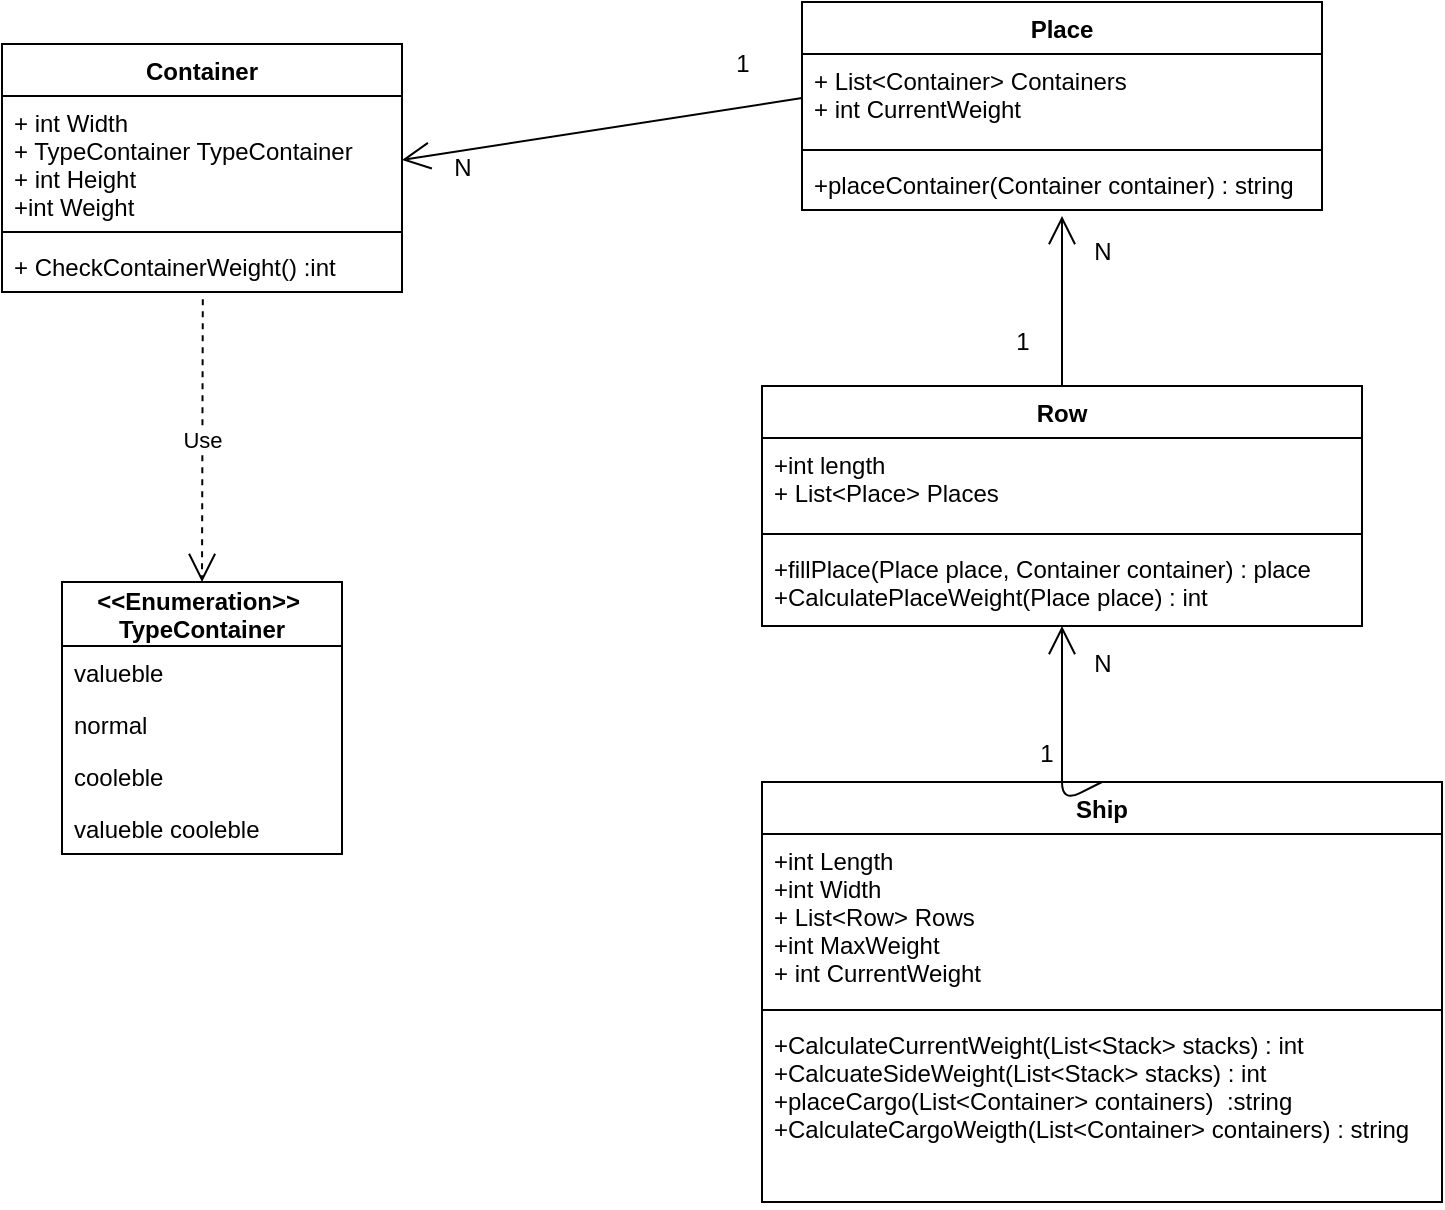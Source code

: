 <mxfile version="12.5.1" type="device"><diagram id="iGU06Fxgcr49U_POsudN" name="Page-1"><mxGraphModel dx="1038" dy="588" grid="1" gridSize="10" guides="1" tooltips="1" connect="1" arrows="1" fold="1" page="1" pageScale="1" pageWidth="827" pageHeight="1169" math="0" shadow="0"><root><mxCell id="0"/><mxCell id="1" parent="0"/><mxCell id="10tME8yiavxaKc8SBJ0--1" value="Ship" style="swimlane;fontStyle=1;align=center;verticalAlign=top;childLayout=stackLayout;horizontal=1;startSize=26;horizontalStack=0;resizeParent=1;resizeParentMax=0;resizeLast=0;collapsible=1;marginBottom=0;" parent="1" vertex="1"><mxGeometry x="440" y="410" width="340" height="210" as="geometry"/></mxCell><mxCell id="10tME8yiavxaKc8SBJ0--2" value="+int Length&#10;+int Width&#10;+ List&lt;Row&gt; Rows&#10;+int MaxWeight&#10;+ int CurrentWeight" style="text;strokeColor=none;fillColor=none;align=left;verticalAlign=top;spacingLeft=4;spacingRight=4;overflow=hidden;rotatable=0;points=[[0,0.5],[1,0.5]];portConstraint=eastwest;" parent="10tME8yiavxaKc8SBJ0--1" vertex="1"><mxGeometry y="26" width="340" height="84" as="geometry"/></mxCell><mxCell id="10tME8yiavxaKc8SBJ0--3" value="" style="line;strokeWidth=1;fillColor=none;align=left;verticalAlign=middle;spacingTop=-1;spacingLeft=3;spacingRight=3;rotatable=0;labelPosition=right;points=[];portConstraint=eastwest;" parent="10tME8yiavxaKc8SBJ0--1" vertex="1"><mxGeometry y="110" width="340" height="8" as="geometry"/></mxCell><mxCell id="10tME8yiavxaKc8SBJ0--4" value="+CalculateCurrentWeight(List&lt;Stack&gt; stacks) : int&#10;+CalcuateSideWeight(List&lt;Stack&gt; stacks) : int&#10;+placeCargo(List&lt;Container&gt; containers)  :string&#10;+CalculateCargoWeigth(List&lt;Container&gt; containers) : string" style="text;strokeColor=none;fillColor=none;align=left;verticalAlign=top;spacingLeft=4;spacingRight=4;overflow=hidden;rotatable=0;points=[[0,0.5],[1,0.5]];portConstraint=eastwest;" parent="10tME8yiavxaKc8SBJ0--1" vertex="1"><mxGeometry y="118" width="340" height="92" as="geometry"/></mxCell><mxCell id="10tME8yiavxaKc8SBJ0--13" value="&lt;&lt;Enumeration&gt;&gt; &#10;TypeContainer" style="swimlane;fontStyle=1;childLayout=stackLayout;horizontal=1;startSize=32;fillColor=none;horizontalStack=0;resizeParent=1;resizeParentMax=0;resizeLast=0;collapsible=1;marginBottom=0;" parent="1" vertex="1"><mxGeometry x="90" y="310" width="140" height="136" as="geometry"/></mxCell><mxCell id="10tME8yiavxaKc8SBJ0--14" value="valueble " style="text;strokeColor=none;fillColor=none;align=left;verticalAlign=top;spacingLeft=4;spacingRight=4;overflow=hidden;rotatable=0;points=[[0,0.5],[1,0.5]];portConstraint=eastwest;" parent="10tME8yiavxaKc8SBJ0--13" vertex="1"><mxGeometry y="32" width="140" height="26" as="geometry"/></mxCell><mxCell id="10tME8yiavxaKc8SBJ0--15" value="normal" style="text;strokeColor=none;fillColor=none;align=left;verticalAlign=top;spacingLeft=4;spacingRight=4;overflow=hidden;rotatable=0;points=[[0,0.5],[1,0.5]];portConstraint=eastwest;" parent="10tME8yiavxaKc8SBJ0--13" vertex="1"><mxGeometry y="58" width="140" height="26" as="geometry"/></mxCell><mxCell id="10tME8yiavxaKc8SBJ0--16" value="cooleble" style="text;strokeColor=none;fillColor=none;align=left;verticalAlign=top;spacingLeft=4;spacingRight=4;overflow=hidden;rotatable=0;points=[[0,0.5],[1,0.5]];portConstraint=eastwest;" parent="10tME8yiavxaKc8SBJ0--13" vertex="1"><mxGeometry y="84" width="140" height="26" as="geometry"/></mxCell><mxCell id="10tME8yiavxaKc8SBJ0--26" value="valueble cooleble" style="text;strokeColor=none;fillColor=none;align=left;verticalAlign=top;spacingLeft=4;spacingRight=4;overflow=hidden;rotatable=0;points=[[0,0.5],[1,0.5]];portConstraint=eastwest;" parent="10tME8yiavxaKc8SBJ0--13" vertex="1"><mxGeometry y="110" width="140" height="26" as="geometry"/></mxCell><mxCell id="10tME8yiavxaKc8SBJ0--18" value="Row" style="swimlane;fontStyle=1;align=center;verticalAlign=top;childLayout=stackLayout;horizontal=1;startSize=26;horizontalStack=0;resizeParent=1;resizeParentMax=0;resizeLast=0;collapsible=1;marginBottom=0;" parent="1" vertex="1"><mxGeometry x="440" y="212" width="300" height="120" as="geometry"/></mxCell><mxCell id="10tME8yiavxaKc8SBJ0--19" value="+int length&#10;+ List&lt;Place&gt; Places" style="text;strokeColor=none;fillColor=none;align=left;verticalAlign=top;spacingLeft=4;spacingRight=4;overflow=hidden;rotatable=0;points=[[0,0.5],[1,0.5]];portConstraint=eastwest;" parent="10tME8yiavxaKc8SBJ0--18" vertex="1"><mxGeometry y="26" width="300" height="44" as="geometry"/></mxCell><mxCell id="10tME8yiavxaKc8SBJ0--20" value="" style="line;strokeWidth=1;fillColor=none;align=left;verticalAlign=middle;spacingTop=-1;spacingLeft=3;spacingRight=3;rotatable=0;labelPosition=right;points=[];portConstraint=eastwest;" parent="10tME8yiavxaKc8SBJ0--18" vertex="1"><mxGeometry y="70" width="300" height="8" as="geometry"/></mxCell><mxCell id="10tME8yiavxaKc8SBJ0--21" value="+fillPlace(Place place, Container container) : place&#10;+CalculatePlaceWeight(Place place) : int" style="text;strokeColor=none;fillColor=none;align=left;verticalAlign=top;spacingLeft=4;spacingRight=4;overflow=hidden;rotatable=0;points=[[0,0.5],[1,0.5]];portConstraint=eastwest;" parent="10tME8yiavxaKc8SBJ0--18" vertex="1"><mxGeometry y="78" width="300" height="42" as="geometry"/></mxCell><mxCell id="10tME8yiavxaKc8SBJ0--22" value="Place" style="swimlane;fontStyle=1;align=center;verticalAlign=top;childLayout=stackLayout;horizontal=1;startSize=26;horizontalStack=0;resizeParent=1;resizeParentMax=0;resizeLast=0;collapsible=1;marginBottom=0;" parent="1" vertex="1"><mxGeometry x="460" y="20" width="260" height="104" as="geometry"/></mxCell><mxCell id="10tME8yiavxaKc8SBJ0--23" value="+ List&lt;Container&gt; Containers&#10;+ int CurrentWeight" style="text;strokeColor=none;fillColor=none;align=left;verticalAlign=top;spacingLeft=4;spacingRight=4;overflow=hidden;rotatable=0;points=[[0,0.5],[1,0.5]];portConstraint=eastwest;" parent="10tME8yiavxaKc8SBJ0--22" vertex="1"><mxGeometry y="26" width="260" height="44" as="geometry"/></mxCell><mxCell id="10tME8yiavxaKc8SBJ0--24" value="" style="line;strokeWidth=1;fillColor=none;align=left;verticalAlign=middle;spacingTop=-1;spacingLeft=3;spacingRight=3;rotatable=0;labelPosition=right;points=[];portConstraint=eastwest;" parent="10tME8yiavxaKc8SBJ0--22" vertex="1"><mxGeometry y="70" width="260" height="8" as="geometry"/></mxCell><mxCell id="10tME8yiavxaKc8SBJ0--25" value="+placeContainer(Container container) : string" style="text;strokeColor=none;fillColor=none;align=left;verticalAlign=top;spacingLeft=4;spacingRight=4;overflow=hidden;rotatable=0;points=[[0,0.5],[1,0.5]];portConstraint=eastwest;" parent="10tME8yiavxaKc8SBJ0--22" vertex="1"><mxGeometry y="78" width="260" height="26" as="geometry"/></mxCell><mxCell id="24a0D2mkNh8r0IfAv3Gh-1" value="Use" style="endArrow=open;endSize=12;dashed=1;html=1;entryX=0.5;entryY=0;entryDx=0;entryDy=0;exitX=0.502;exitY=1.138;exitDx=0;exitDy=0;exitPerimeter=0;" parent="1" source="oNhj4YHUPmyZoKQihvZX-15" target="10tME8yiavxaKc8SBJ0--13" edge="1"><mxGeometry width="160" relative="1" as="geometry"><mxPoint x="160" y="180" as="sourcePoint"/><mxPoint x="380" y="460" as="targetPoint"/></mxGeometry></mxCell><mxCell id="24a0D2mkNh8r0IfAv3Gh-2" value="" style="endArrow=open;endFill=1;endSize=12;html=1;exitX=0;exitY=0.5;exitDx=0;exitDy=0;entryX=1;entryY=0.5;entryDx=0;entryDy=0;" parent="1" source="10tME8yiavxaKc8SBJ0--23" target="oNhj4YHUPmyZoKQihvZX-16" edge="1"><mxGeometry width="160" relative="1" as="geometry"><mxPoint x="280" y="90" as="sourcePoint"/><mxPoint x="260" y="119" as="targetPoint"/></mxGeometry></mxCell><mxCell id="24a0D2mkNh8r0IfAv3Gh-3" value="N" style="text;html=1;align=center;verticalAlign=middle;resizable=0;points=[];autosize=1;" parent="1" vertex="1"><mxGeometry x="280" y="93" width="20" height="20" as="geometry"/></mxCell><mxCell id="24a0D2mkNh8r0IfAv3Gh-4" value="1" style="text;html=1;align=center;verticalAlign=middle;resizable=0;points=[];autosize=1;" parent="1" vertex="1"><mxGeometry x="420" y="41" width="20" height="20" as="geometry"/></mxCell><mxCell id="24a0D2mkNh8r0IfAv3Gh-5" value="" style="endArrow=open;endFill=1;endSize=12;html=1;exitX=0.5;exitY=0;exitDx=0;exitDy=0;entryX=0.5;entryY=1.115;entryDx=0;entryDy=0;entryPerimeter=0;" parent="1" source="10tME8yiavxaKc8SBJ0--18" target="10tME8yiavxaKc8SBJ0--25" edge="1"><mxGeometry width="160" relative="1" as="geometry"><mxPoint x="460" y="170" as="sourcePoint"/><mxPoint x="260" y="216" as="targetPoint"/></mxGeometry></mxCell><mxCell id="24a0D2mkNh8r0IfAv3Gh-6" value="N" style="text;html=1;align=center;verticalAlign=middle;resizable=0;points=[];labelBackgroundColor=#ffffff;" parent="24a0D2mkNh8r0IfAv3Gh-5" vertex="1" connectable="0"><mxGeometry x="0.585" y="2" relative="1" as="geometry"><mxPoint x="22" as="offset"/></mxGeometry></mxCell><mxCell id="24a0D2mkNh8r0IfAv3Gh-7" value="1" style="text;html=1;align=center;verticalAlign=middle;resizable=0;points=[];autosize=1;" parent="1" vertex="1"><mxGeometry x="560" y="180" width="20" height="20" as="geometry"/></mxCell><mxCell id="24a0D2mkNh8r0IfAv3Gh-8" value="" style="endArrow=open;endFill=1;endSize=12;html=1;exitX=0.5;exitY=0;exitDx=0;exitDy=0;entryX=0.5;entryY=1;entryDx=0;entryDy=0;entryPerimeter=0;" parent="1" source="10tME8yiavxaKc8SBJ0--1" target="10tME8yiavxaKc8SBJ0--21" edge="1"><mxGeometry width="160" relative="1" as="geometry"><mxPoint x="600" y="222" as="sourcePoint"/><mxPoint x="570" y="400" as="targetPoint"/><Array as="points"><mxPoint x="590" y="420"/></Array></mxGeometry></mxCell><mxCell id="24a0D2mkNh8r0IfAv3Gh-9" value="N" style="text;html=1;align=center;verticalAlign=middle;resizable=0;points=[];labelBackgroundColor=#ffffff;" parent="24a0D2mkNh8r0IfAv3Gh-8" vertex="1" connectable="0"><mxGeometry x="0.585" y="2" relative="1" as="geometry"><mxPoint x="22" y="-4" as="offset"/></mxGeometry></mxCell><mxCell id="24a0D2mkNh8r0IfAv3Gh-10" value="1" style="text;html=1;align=center;verticalAlign=middle;resizable=0;points=[];labelBackgroundColor=#ffffff;" parent="1" vertex="1" connectable="0"><mxGeometry x="560" y="400" as="geometry"><mxPoint x="22" y="-4" as="offset"/></mxGeometry></mxCell><mxCell id="oNhj4YHUPmyZoKQihvZX-12" value="Container" style="swimlane;fontStyle=1;align=center;verticalAlign=top;childLayout=stackLayout;horizontal=1;startSize=26;horizontalStack=0;resizeParent=1;resizeParentMax=0;resizeLast=0;collapsible=1;marginBottom=0;" vertex="1" parent="1"><mxGeometry x="60" y="41" width="200" height="124" as="geometry"/></mxCell><mxCell id="oNhj4YHUPmyZoKQihvZX-16" value="+ int Width&#10;+ TypeContainer TypeContainer&#10;+ int Height&#10;+int Weight" style="text;strokeColor=none;fillColor=none;align=left;verticalAlign=top;spacingLeft=4;spacingRight=4;overflow=hidden;rotatable=0;points=[[0,0.5],[1,0.5]];portConstraint=eastwest;" vertex="1" parent="oNhj4YHUPmyZoKQihvZX-12"><mxGeometry y="26" width="200" height="64" as="geometry"/></mxCell><mxCell id="oNhj4YHUPmyZoKQihvZX-14" value="" style="line;strokeWidth=1;fillColor=none;align=left;verticalAlign=middle;spacingTop=-1;spacingLeft=3;spacingRight=3;rotatable=0;labelPosition=right;points=[];portConstraint=eastwest;" vertex="1" parent="oNhj4YHUPmyZoKQihvZX-12"><mxGeometry y="90" width="200" height="8" as="geometry"/></mxCell><mxCell id="oNhj4YHUPmyZoKQihvZX-15" value="+ CheckContainerWeight() :int" style="text;strokeColor=none;fillColor=none;align=left;verticalAlign=top;spacingLeft=4;spacingRight=4;overflow=hidden;rotatable=0;points=[[0,0.5],[1,0.5]];portConstraint=eastwest;" vertex="1" parent="oNhj4YHUPmyZoKQihvZX-12"><mxGeometry y="98" width="200" height="26" as="geometry"/></mxCell></root></mxGraphModel></diagram></mxfile>